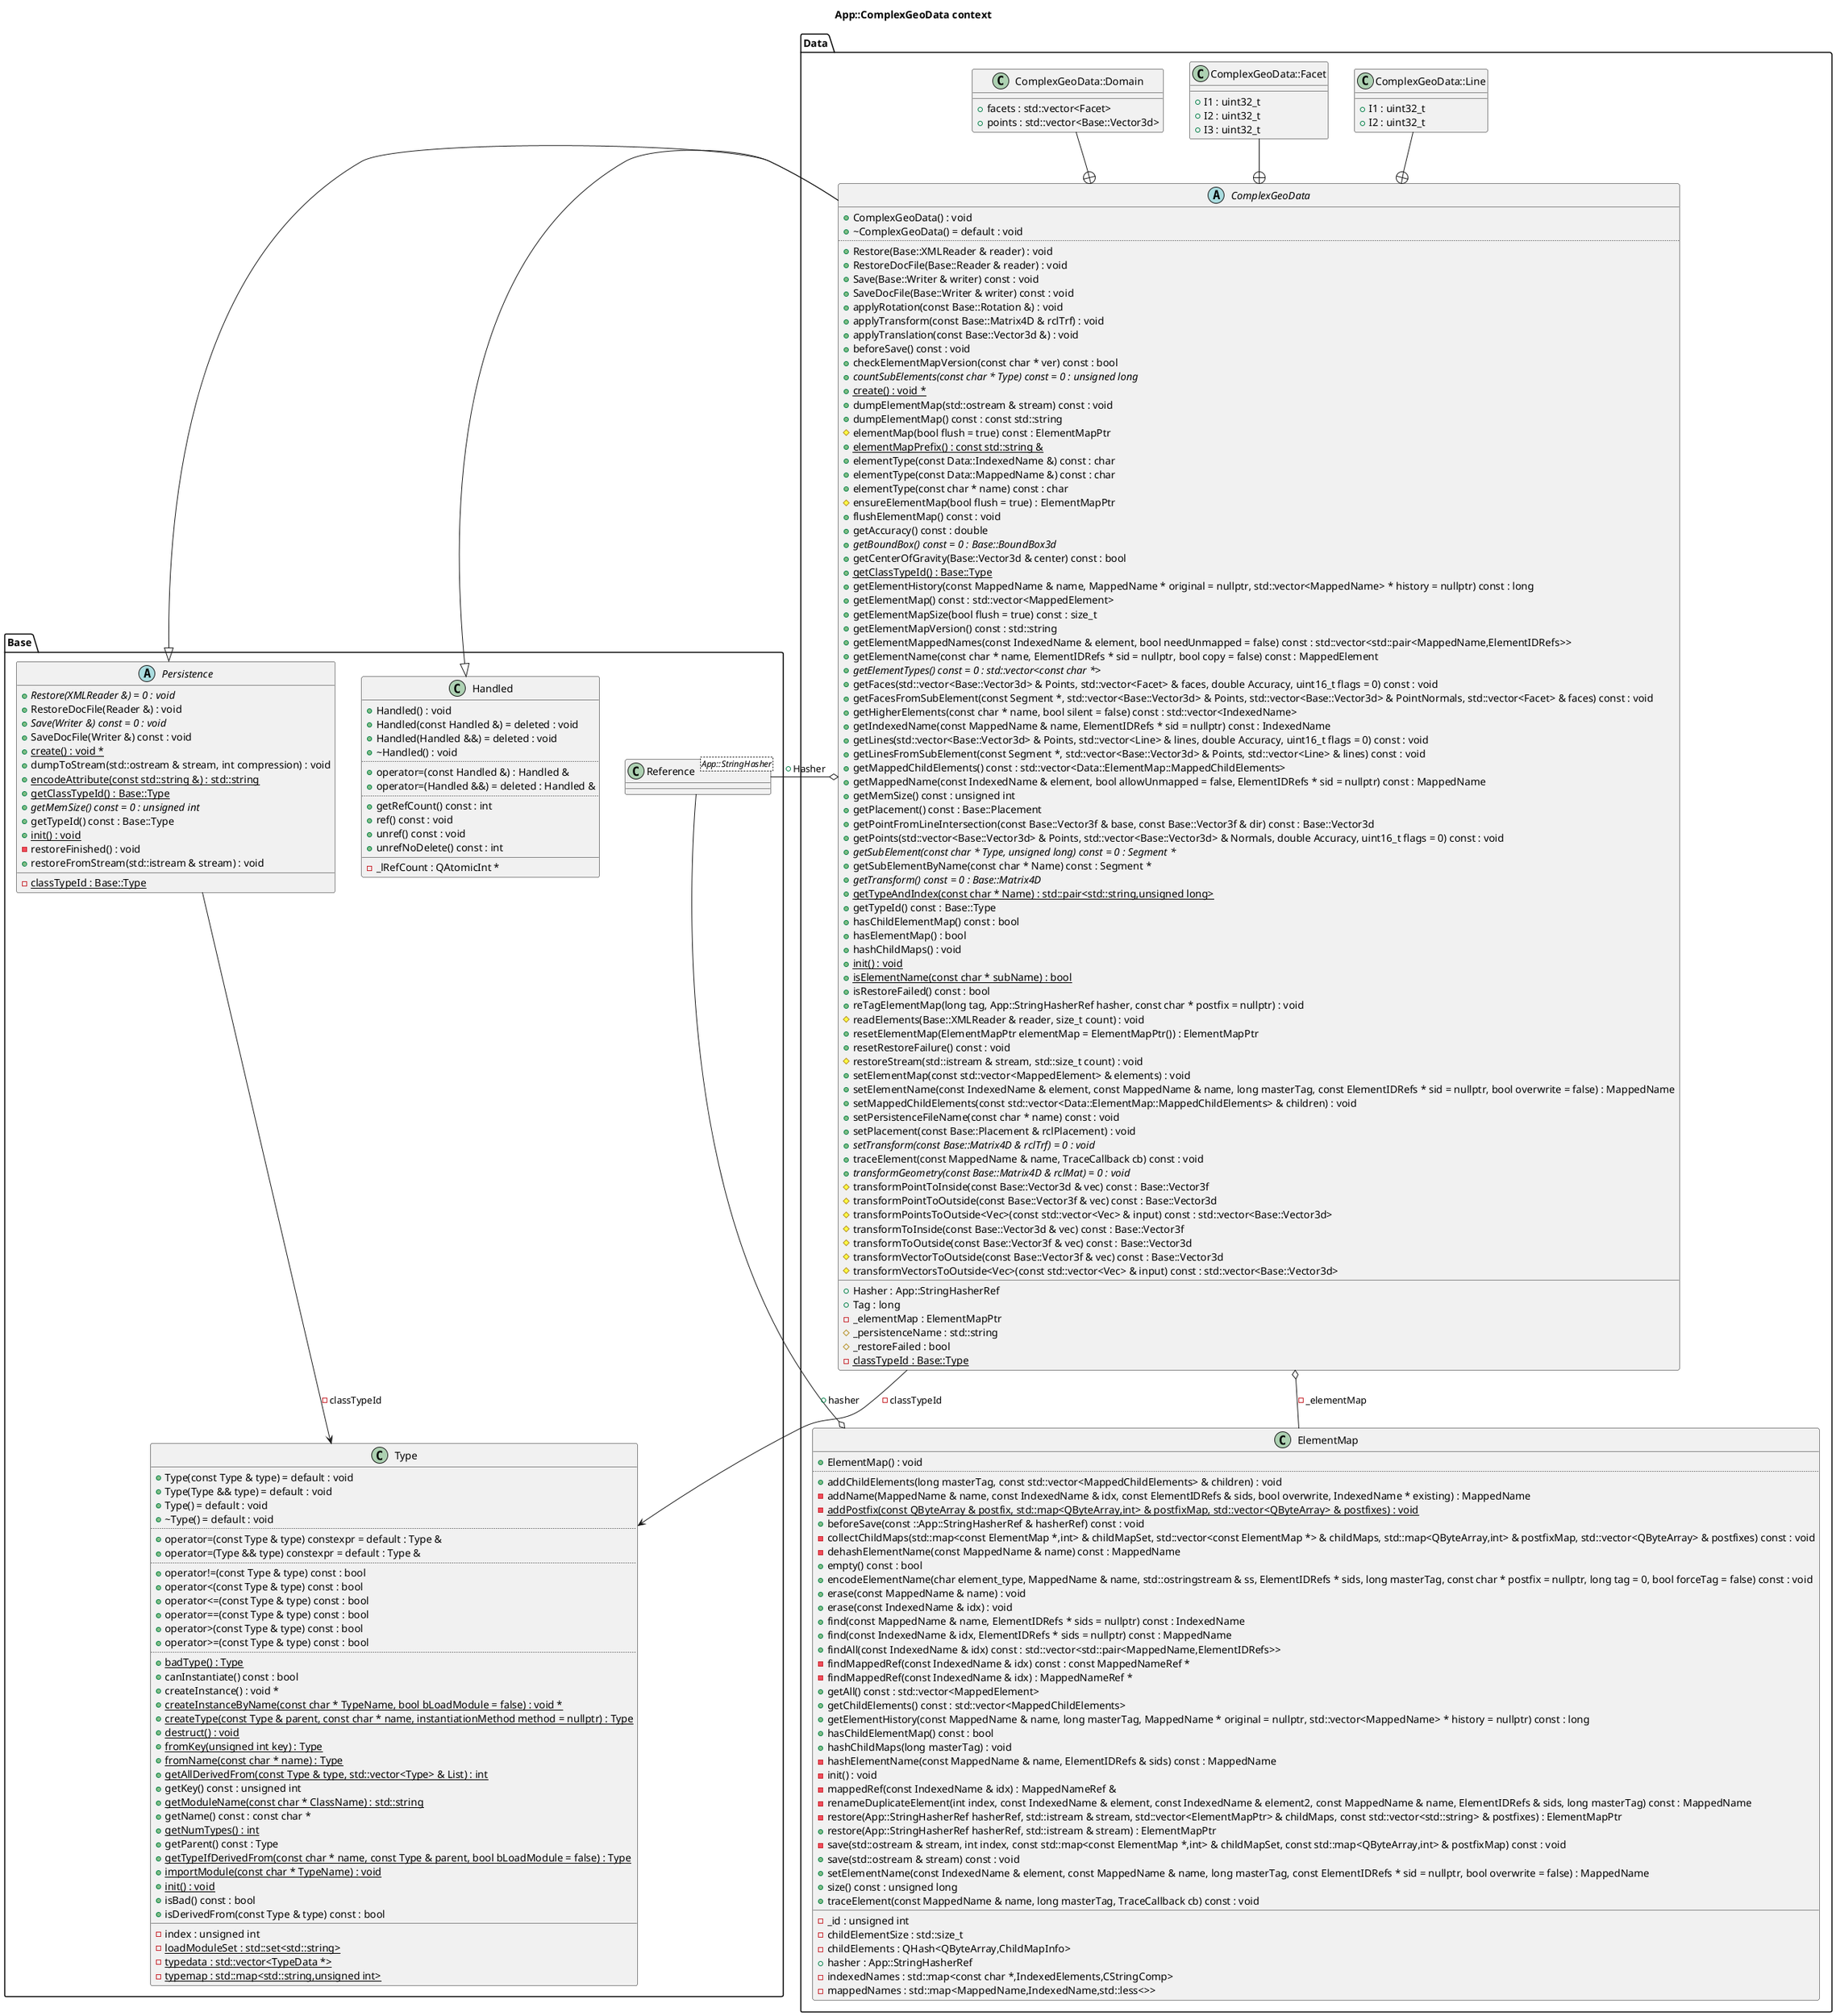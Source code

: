 @startuml
title App::ComplexGeoData context
package [Base] as C_0005614219575140048477 {
class "Type" as C_0010396699791746075194
class C_0010396699791746075194 [[https://github.com/FreeCAD/FreeCAD/blob/2fcc5317fe3aee96ca73475986a577719fc78e20/src/Base/Type.h#L80{Type}]] {
+Type(const Type & type) = default : void [[[https://github.com/FreeCAD/FreeCAD/blob/2fcc5317fe3aee96ca73475986a577719fc78e20/src/Base/Type.h#L84{Type}]]]
+Type(Type && type) = default : void [[[https://github.com/FreeCAD/FreeCAD/blob/2fcc5317fe3aee96ca73475986a577719fc78e20/src/Base/Type.h#L85{Type}]]]
+Type() = default : void [[[https://github.com/FreeCAD/FreeCAD/blob/2fcc5317fe3aee96ca73475986a577719fc78e20/src/Base/Type.h#L86{Type}]]]
+~Type() = default : void [[[https://github.com/FreeCAD/FreeCAD/blob/2fcc5317fe3aee96ca73475986a577719fc78e20/src/Base/Type.h#L88{~Type}]]]
..
+operator=(const Type & type) constexpr = default : Type & [[[https://github.com/FreeCAD/FreeCAD/blob/2fcc5317fe3aee96ca73475986a577719fc78e20/src/Base/Type.h#L119{operator=}]]]
+operator=(Type && type) constexpr = default : Type & [[[https://github.com/FreeCAD/FreeCAD/blob/2fcc5317fe3aee96ca73475986a577719fc78e20/src/Base/Type.h#L120{operator=}]]]
..
+operator!=(const Type & type) const : bool [[[https://github.com/FreeCAD/FreeCAD/blob/2fcc5317fe3aee96ca73475986a577719fc78e20/src/Base/Type.h#L122{operator!=}]]]
+operator<(const Type & type) const : bool [[[https://github.com/FreeCAD/FreeCAD/blob/2fcc5317fe3aee96ca73475986a577719fc78e20/src/Base/Type.h#L124{operator<}]]]
+operator<=(const Type & type) const : bool [[[https://github.com/FreeCAD/FreeCAD/blob/2fcc5317fe3aee96ca73475986a577719fc78e20/src/Base/Type.h#L125{operator<=}]]]
+operator==(const Type & type) const : bool [[[https://github.com/FreeCAD/FreeCAD/blob/2fcc5317fe3aee96ca73475986a577719fc78e20/src/Base/Type.h#L121{operator==}]]]
+operator>(const Type & type) const : bool [[[https://github.com/FreeCAD/FreeCAD/blob/2fcc5317fe3aee96ca73475986a577719fc78e20/src/Base/Type.h#L127{operator>}]]]
+operator>=(const Type & type) const : bool [[[https://github.com/FreeCAD/FreeCAD/blob/2fcc5317fe3aee96ca73475986a577719fc78e20/src/Base/Type.h#L126{operator>=}]]]
..
{static} +badType() : Type [[[https://github.com/FreeCAD/FreeCAD/blob/2fcc5317fe3aee96ca73475986a577719fc78e20/src/Base/Type.h#L129{badType}]]]
+canInstantiate() const : bool [[[https://github.com/FreeCAD/FreeCAD/blob/2fcc5317fe3aee96ca73475986a577719fc78e20/src/Base/Type.h#L93{canInstantiate}]]]
+createInstance() : void * [[[https://github.com/FreeCAD/FreeCAD/blob/2fcc5317fe3aee96ca73475986a577719fc78e20/src/Base/Type.h#L91{createInstance}]]]
{static} +createInstanceByName(const char * TypeName, bool bLoadModule = false) : void * [[[https://github.com/FreeCAD/FreeCAD/blob/2fcc5317fe3aee96ca73475986a577719fc78e20/src/Base/Type.h#L95{createInstanceByName}]]]
{static} +createType(const Type & parent, const char * name, instantiationMethod method = nullptr) : Type [[[https://github.com/FreeCAD/FreeCAD/blob/2fcc5317fe3aee96ca73475986a577719fc78e20/src/Base/Type.h#L114{createType}]]]
{static} +destruct() : void [[[https://github.com/FreeCAD/FreeCAD/blob/2fcc5317fe3aee96ca73475986a577719fc78e20/src/Base/Type.h#L131{destruct}]]]
{static} +fromKey(unsigned int key) : Type [[[https://github.com/FreeCAD/FreeCAD/blob/2fcc5317fe3aee96ca73475986a577719fc78e20/src/Base/Type.h#L101{fromKey}]]]
{static} +fromName(const char * name) : Type [[[https://github.com/FreeCAD/FreeCAD/blob/2fcc5317fe3aee96ca73475986a577719fc78e20/src/Base/Type.h#L100{fromName}]]]
{static} +getAllDerivedFrom(const Type & type, std::vector<Type> & List) : int [[[https://github.com/FreeCAD/FreeCAD/blob/2fcc5317fe3aee96ca73475986a577719fc78e20/src/Base/Type.h#L106{getAllDerivedFrom}]]]
+getKey() const : unsigned int [[[https://github.com/FreeCAD/FreeCAD/blob/2fcc5317fe3aee96ca73475986a577719fc78e20/src/Base/Type.h#L116{getKey}]]]
{static} +getModuleName(const char * ClassName) : std::string [[[https://github.com/FreeCAD/FreeCAD/blob/2fcc5317fe3aee96ca73475986a577719fc78e20/src/Base/Type.h#L133{getModuleName}]]]
+getName() const : const char * [[[https://github.com/FreeCAD/FreeCAD/blob/2fcc5317fe3aee96ca73475986a577719fc78e20/src/Base/Type.h#L102{getName}]]]
{static} +getNumTypes() : int [[[https://github.com/FreeCAD/FreeCAD/blob/2fcc5317fe3aee96ca73475986a577719fc78e20/src/Base/Type.h#L111{getNumTypes}]]]
+getParent() const : Type [[[https://github.com/FreeCAD/FreeCAD/blob/2fcc5317fe3aee96ca73475986a577719fc78e20/src/Base/Type.h#L103{getParent}]]]
{static} +getTypeIfDerivedFrom(const char * name, const Type & parent, bool bLoadModule = false) : Type [[[https://github.com/FreeCAD/FreeCAD/blob/2fcc5317fe3aee96ca73475986a577719fc78e20/src/Base/Type.h#L109{getTypeIfDerivedFrom}]]]
{static} +importModule(const char * TypeName) : void [[[https://github.com/FreeCAD/FreeCAD/blob/2fcc5317fe3aee96ca73475986a577719fc78e20/src/Base/Type.h#L96{importModule}]]]
{static} +init() : void [[[https://github.com/FreeCAD/FreeCAD/blob/2fcc5317fe3aee96ca73475986a577719fc78e20/src/Base/Type.h#L130{init}]]]
+isBad() const : bool [[[https://github.com/FreeCAD/FreeCAD/blob/2fcc5317fe3aee96ca73475986a577719fc78e20/src/Base/Type.h#L117{isBad}]]]
+isDerivedFrom(const Type & type) const : bool [[[https://github.com/FreeCAD/FreeCAD/blob/2fcc5317fe3aee96ca73475986a577719fc78e20/src/Base/Type.h#L104{isDerivedFrom}]]]
__
-index : unsigned int [[[https://github.com/FreeCAD/FreeCAD/blob/2fcc5317fe3aee96ca73475986a577719fc78e20/src/Base/Type.h#L137{index}]]]
{static} -loadModuleSet : std::set<std::string> [[[https://github.com/FreeCAD/FreeCAD/blob/2fcc5317fe3aee96ca73475986a577719fc78e20/src/Base/Type.h#L141{loadModuleSet}]]]
{static} -typedata : std::vector<TypeData *> [[[https://github.com/FreeCAD/FreeCAD/blob/2fcc5317fe3aee96ca73475986a577719fc78e20/src/Base/Type.h#L140{typedata}]]]
{static} -typemap : std::map<std::string,unsigned int> [[[https://github.com/FreeCAD/FreeCAD/blob/2fcc5317fe3aee96ca73475986a577719fc78e20/src/Base/Type.h#L139{typemap}]]]
}
class "Handled" as C_0015017624697253180418
class C_0015017624697253180418 [[https://github.com/FreeCAD/FreeCAD/blob/2fcc5317fe3aee96ca73475986a577719fc78e20/src/Base/Handle.h#L169{Handled}]] {
+Handled() : void [[[https://github.com/FreeCAD/FreeCAD/blob/2fcc5317fe3aee96ca73475986a577719fc78e20/src/Base/Handle.h#L172{Handled}]]]
+Handled(const Handled &) = deleted : void [[[https://github.com/FreeCAD/FreeCAD/blob/2fcc5317fe3aee96ca73475986a577719fc78e20/src/Base/Handle.h#L182{Handled}]]]
+Handled(Handled &&) = deleted : void [[[https://github.com/FreeCAD/FreeCAD/blob/2fcc5317fe3aee96ca73475986a577719fc78e20/src/Base/Handle.h#L183{Handled}]]]
+~Handled() : void [[[https://github.com/FreeCAD/FreeCAD/blob/2fcc5317fe3aee96ca73475986a577719fc78e20/src/Base/Handle.h#L173{~Handled}]]]
..
+operator=(const Handled &) : Handled & [[[https://github.com/FreeCAD/FreeCAD/blob/2fcc5317fe3aee96ca73475986a577719fc78e20/src/Base/Handle.h#L180{operator=}]]]
+operator=(Handled &&) = deleted : Handled & [[[https://github.com/FreeCAD/FreeCAD/blob/2fcc5317fe3aee96ca73475986a577719fc78e20/src/Base/Handle.h#L184{operator=}]]]
..
+getRefCount() const : int [[[https://github.com/FreeCAD/FreeCAD/blob/2fcc5317fe3aee96ca73475986a577719fc78e20/src/Base/Handle.h#L179{getRefCount}]]]
+ref() const : void [[[https://github.com/FreeCAD/FreeCAD/blob/2fcc5317fe3aee96ca73475986a577719fc78e20/src/Base/Handle.h#L175{ref}]]]
+unref() const : void [[[https://github.com/FreeCAD/FreeCAD/blob/2fcc5317fe3aee96ca73475986a577719fc78e20/src/Base/Handle.h#L176{unref}]]]
+unrefNoDelete() const : int [[[https://github.com/FreeCAD/FreeCAD/blob/2fcc5317fe3aee96ca73475986a577719fc78e20/src/Base/Handle.h#L177{unrefNoDelete}]]]
__
-_lRefCount : QAtomicInt * [[[https://github.com/FreeCAD/FreeCAD/blob/2fcc5317fe3aee96ca73475986a577719fc78e20/src/Base/Handle.h#L187{_lRefCount}]]]
}
abstract "Persistence" as C_0011528780144950876692
abstract C_0011528780144950876692 [[https://github.com/FreeCAD/FreeCAD/blob/2fcc5317fe3aee96ca73475986a577719fc78e20/src/Base/Persistence.h#L36{Persistence}]] {
{abstract} +Restore(XMLReader &) = 0 : void [[[https://github.com/FreeCAD/FreeCAD/blob/2fcc5317fe3aee96ca73475986a577719fc78e20/src/Base/Persistence.h#L79{Restore}]]]
+RestoreDocFile(Reader &) : void [[[https://github.com/FreeCAD/FreeCAD/blob/2fcc5317fe3aee96ca73475986a577719fc78e20/src/Base/Persistence.h#L144{RestoreDocFile}]]]
{abstract} +Save(Writer &) const = 0 : void [[[https://github.com/FreeCAD/FreeCAD/blob/2fcc5317fe3aee96ca73475986a577719fc78e20/src/Base/Persistence.h#L63{Save}]]]
+SaveDocFile(Writer &) const : void [[[https://github.com/FreeCAD/FreeCAD/blob/2fcc5317fe3aee96ca73475986a577719fc78e20/src/Base/Persistence.h#L114{SaveDocFile}]]]
{static} +create() : void * [[[https://github.com/FreeCAD/FreeCAD/blob/2fcc5317fe3aee96ca73475986a577719fc78e20/src/Base/BaseClass.h#L40{create}]]]
+dumpToStream(std::ostream & stream, int compression) : void [[[https://github.com/FreeCAD/FreeCAD/blob/2fcc5317fe3aee96ca73475986a577719fc78e20/src/Base/Persistence.h#L149{dumpToStream}]]]
{static} +encodeAttribute(const std::string &) : std::string [[[https://github.com/FreeCAD/FreeCAD/blob/2fcc5317fe3aee96ca73475986a577719fc78e20/src/Base/Persistence.h#L146{encodeAttribute}]]]
{static} +getClassTypeId() : Base::Type [[[https://github.com/FreeCAD/FreeCAD/blob/2fcc5317fe3aee96ca73475986a577719fc78e20/src/Base/BaseClass.h#L37{getClassTypeId}]]]
{abstract} +getMemSize() const = 0 : unsigned int [[[https://github.com/FreeCAD/FreeCAD/blob/2fcc5317fe3aee96ca73475986a577719fc78e20/src/Base/Persistence.h#L46{getMemSize}]]]
+getTypeId() const : Base::Type [[[https://github.com/FreeCAD/FreeCAD/blob/2fcc5317fe3aee96ca73475986a577719fc78e20/src/Base/BaseClass.h#L38{getTypeId}]]]
{static} +init() : void [[[https://github.com/FreeCAD/FreeCAD/blob/2fcc5317fe3aee96ca73475986a577719fc78e20/src/Base/BaseClass.h#L39{init}]]]
-restoreFinished() : void [[[https://github.com/FreeCAD/FreeCAD/blob/2fcc5317fe3aee96ca73475986a577719fc78e20/src/Base/Persistence.h#L160{restoreFinished}]]]
+restoreFromStream(std::istream & stream) : void [[[https://github.com/FreeCAD/FreeCAD/blob/2fcc5317fe3aee96ca73475986a577719fc78e20/src/Base/Persistence.h#L152{restoreFromStream}]]]
__
{static} -classTypeId : Base::Type [[[https://github.com/FreeCAD/FreeCAD/blob/2fcc5317fe3aee96ca73475986a577719fc78e20/src/Base/BaseClass.h#L43{classTypeId}]]]
}
class "Reference<App::StringHasher>" as C_0010650550112233337169
class C_0010650550112233337169 [[https://github.com/FreeCAD/FreeCAD/blob/2fcc5317fe3aee96ca73475986a577719fc78e20/src/Base/Handle.h#L44{Reference}]] {
__
}
}
package [Data] as C_0007944022382666682349 {
class "ElementMap" as C_0006510952662018626113
class C_0006510952662018626113 [[https://github.com/FreeCAD/FreeCAD/blob/2fcc5317fe3aee96ca73475986a577719fc78e20/src/App/ElementMap.h#L71{ElementMap}]] {
+ElementMap() : void [[[https://github.com/FreeCAD/FreeCAD/blob/2fcc5317fe3aee96ca73475986a577719fc78e20/src/App/ElementMap.h#L78{ElementMap}]]]
..
+addChildElements(long masterTag, const std::vector<MappedChildElements> & children) : void [[[https://github.com/FreeCAD/FreeCAD/blob/2fcc5317fe3aee96ca73475986a577719fc78e20/src/App/ElementMap.h#L193{addChildElements}]]]
-addName(MappedName & name, const IndexedName & idx, const ElementIDRefs & sids, bool overwrite, IndexedName * existing) : MappedName [[[https://github.com/FreeCAD/FreeCAD/blob/2fcc5317fe3aee96ca73475986a577719fc78e20/src/App/ElementMap.h#L240{addName}]]]
{static} -addPostfix(const QByteArray & postfix, std::map<QByteArray,int> & postfixMap, std::vector<QByteArray> & postfixes) : void [[[https://github.com/FreeCAD/FreeCAD/blob/2fcc5317fe3aee96ca73475986a577719fc78e20/src/App/ElementMap.h#L246{addPostfix}]]]
+beforeSave(const ::App::StringHasherRef & hasherRef) const : void [[[https://github.com/FreeCAD/FreeCAD/blob/2fcc5317fe3aee96ca73475986a577719fc78e20/src/App/ElementMap.h#L87{beforeSave}]]]
-collectChildMaps(std::map<const ElementMap *,int> & childMapSet, std::vector<const ElementMap *> & childMaps, std::map<QByteArray,int> & postfixMap, std::vector<QByteArray> & postfixes) const : void [[[https://github.com/FreeCAD/FreeCAD/blob/2fcc5317fe3aee96ca73475986a577719fc78e20/src/App/ElementMap.h#L272{collectChildMaps}]]]
-dehashElementName(const MappedName & name) const : MappedName [[[https://github.com/FreeCAD/FreeCAD/blob/2fcc5317fe3aee96ca73475986a577719fc78e20/src/App/ElementMap.h#L264{dehashElementName}]]]
+empty() const : bool [[[https://github.com/FreeCAD/FreeCAD/blob/2fcc5317fe3aee96ca73475986a577719fc78e20/src/App/ElementMap.h#L152{empty}]]]
+encodeElementName(char element_type, MappedName & name, std::ostringstream & ss, ElementIDRefs * sids, long masterTag, const char * postfix = nullptr, long tag = 0, bool forceTag = false) const : void [[[https://github.com/FreeCAD/FreeCAD/blob/2fcc5317fe3aee96ca73475986a577719fc78e20/src/App/ElementMap.h#L135{encodeElementName}]]]
+erase(const MappedName & name) : void [[[https://github.com/FreeCAD/FreeCAD/blob/2fcc5317fe3aee96ca73475986a577719fc78e20/src/App/ElementMap.h#L145{erase}]]]
+erase(const IndexedName & idx) : void [[[https://github.com/FreeCAD/FreeCAD/blob/2fcc5317fe3aee96ca73475986a577719fc78e20/src/App/ElementMap.h#L148{erase}]]]
+find(const MappedName & name, ElementIDRefs * sids = nullptr) const : IndexedName [[[https://github.com/FreeCAD/FreeCAD/blob/2fcc5317fe3aee96ca73475986a577719fc78e20/src/App/ElementMap.h#L154{find}]]]
+find(const IndexedName & idx, ElementIDRefs * sids = nullptr) const : MappedName [[[https://github.com/FreeCAD/FreeCAD/blob/2fcc5317fe3aee96ca73475986a577719fc78e20/src/App/ElementMap.h#L156{find}]]]
+findAll(const IndexedName & idx) const : std::vector<std::pair<MappedName,ElementIDRefs>> [[[https://github.com/FreeCAD/FreeCAD/blob/2fcc5317fe3aee96ca73475986a577719fc78e20/src/App/ElementMap.h#L158{findAll}]]]
-findMappedRef(const IndexedName & idx) const : const MappedNameRef * [[[https://github.com/FreeCAD/FreeCAD/blob/2fcc5317fe3aee96ca73475986a577719fc78e20/src/App/ElementMap.h#L267{findMappedRef}]]]
-findMappedRef(const IndexedName & idx) : MappedNameRef * [[[https://github.com/FreeCAD/FreeCAD/blob/2fcc5317fe3aee96ca73475986a577719fc78e20/src/App/ElementMap.h#L268{findMappedRef}]]]
+getAll() const : std::vector<MappedElement> [[[https://github.com/FreeCAD/FreeCAD/blob/2fcc5317fe3aee96ca73475986a577719fc78e20/src/App/ElementMap.h#L197{getAll}]]]
+getChildElements() const : std::vector<MappedChildElements> [[[https://github.com/FreeCAD/FreeCAD/blob/2fcc5317fe3aee96ca73475986a577719fc78e20/src/App/ElementMap.h#L195{getChildElements}]]]
+getElementHistory(const MappedName & name, long masterTag, MappedName * original = nullptr, std::vector<MappedName> * history = nullptr) const : long [[[https://github.com/FreeCAD/FreeCAD/blob/2fcc5317fe3aee96ca73475986a577719fc78e20/src/App/ElementMap.h#L199{getElementHistory}]]]
+hasChildElementMap() const : bool [[[https://github.com/FreeCAD/FreeCAD/blob/2fcc5317fe3aee96ca73475986a577719fc78e20/src/App/ElementMap.h#L168{hasChildElementMap}]]]
+hashChildMaps(long masterTag) : void [[[https://github.com/FreeCAD/FreeCAD/blob/2fcc5317fe3aee96ca73475986a577719fc78e20/src/App/ElementMap.h#L176{hashChildMaps}]]]
-hashElementName(const MappedName & name, ElementIDRefs & sids) const : MappedName [[[https://github.com/FreeCAD/FreeCAD/blob/2fcc5317fe3aee96ca73475986a577719fc78e20/src/App/ElementMap.h#L261{hashElementName}]]]
-init() : void [[[https://github.com/FreeCAD/FreeCAD/blob/2fcc5317fe3aee96ca73475986a577719fc78e20/src/App/ElementMap.h#L308{init}]]]
-mappedRef(const IndexedName & idx) : MappedNameRef & [[[https://github.com/FreeCAD/FreeCAD/blob/2fcc5317fe3aee96ca73475986a577719fc78e20/src/App/ElementMap.h#L270{mappedRef}]]]
-renameDuplicateElement(int index, const IndexedName & element, const IndexedName & element2, const MappedName & name, ElementIDRefs & sids, long masterTag) const : MappedName [[[https://github.com/FreeCAD/FreeCAD/blob/2fcc5317fe3aee96ca73475986a577719fc78e20/src/App/ElementMap.h#L251{renameDuplicateElement}]]]
-restore(App::StringHasherRef hasherRef, std::istream & stream, std::vector<ElementMapPtr> & childMaps, const std::vector<std::string> & postfixes) : ElementMapPtr [[[https://github.com/FreeCAD/FreeCAD/blob/2fcc5317fe3aee96ca73475986a577719fc78e20/src/App/ElementMap.h#L227{restore}]]]
+restore(App::StringHasherRef hasherRef, std::istream & stream) : ElementMapPtr [[[https://github.com/FreeCAD/FreeCAD/blob/2fcc5317fe3aee96ca73475986a577719fc78e20/src/App/ElementMap.h#L101{restore}]]]
-save(std::ostream & stream, int index, const std::map<const ElementMap *,int> & childMapSet, const std::map<QByteArray,int> & postfixMap) const : void [[[https://github.com/FreeCAD/FreeCAD/blob/2fcc5317fe3aee96ca73475986a577719fc78e20/src/App/ElementMap.h#L218{save}]]]
+save(std::ostream & stream) const : void [[[https://github.com/FreeCAD/FreeCAD/blob/2fcc5317fe3aee96ca73475986a577719fc78e20/src/App/ElementMap.h#L93{save}]]]
+setElementName(const IndexedName & element, const MappedName & name, long masterTag, const ElementIDRefs * sid = nullptr, bool overwrite = false) : MappedName [[[https://github.com/FreeCAD/FreeCAD/blob/2fcc5317fe3aee96ca73475986a577719fc78e20/src/App/ElementMap.h#L122{setElementName}]]]
+size() const : unsigned long [[[https://github.com/FreeCAD/FreeCAD/blob/2fcc5317fe3aee96ca73475986a577719fc78e20/src/App/ElementMap.h#L150{size}]]]
+traceElement(const MappedName & name, long masterTag, TraceCallback cb) const : void [[[https://github.com/FreeCAD/FreeCAD/blob/2fcc5317fe3aee96ca73475986a577719fc78e20/src/App/ElementMap.h#L209{traceElement}]]]
__
-_id : unsigned int [[[https://github.com/FreeCAD/FreeCAD/blob/2fcc5317fe3aee96ca73475986a577719fc78e20/src/App/ElementMap.h#L306{_id}]]]
-childElementSize : std::size_t [[[https://github.com/FreeCAD/FreeCAD/blob/2fcc5317fe3aee96ca73475986a577719fc78e20/src/App/ElementMap.h#L304{childElementSize}]]]
-childElements : QHash<QByteArray,ChildMapInfo> [[[https://github.com/FreeCAD/FreeCAD/blob/2fcc5317fe3aee96ca73475986a577719fc78e20/src/App/ElementMap.h#L303{childElements}]]]
+hasher : App::StringHasherRef [[[https://github.com/FreeCAD/FreeCAD/blob/2fcc5317fe3aee96ca73475986a577719fc78e20/src/App/ElementMap.h#L312{hasher}]]]
-indexedNames : std::map<const char *,IndexedElements,CStringComp> [[[https://github.com/FreeCAD/FreeCAD/blob/2fcc5317fe3aee96ca73475986a577719fc78e20/src/App/ElementMap.h#L292{indexedNames}]]]
-mappedNames : std::map<MappedName,IndexedName,std::less<>> [[[https://github.com/FreeCAD/FreeCAD/blob/2fcc5317fe3aee96ca73475986a577719fc78e20/src/App/ElementMap.h#L294{mappedNames}]]]
}
abstract "ComplexGeoData" as C_0002503828374302490757
abstract C_0002503828374302490757 [[https://github.com/FreeCAD/FreeCAD/blob/2fcc5317fe3aee96ca73475986a577719fc78e20/src/App/ComplexGeoData.h#L85{ComplexGeoData}]] {
+ComplexGeoData() : void [[[https://github.com/FreeCAD/FreeCAD/blob/2fcc5317fe3aee96ca73475986a577719fc78e20/src/App/ComplexGeoData.h#L98{ComplexGeoData}]]]
+~ComplexGeoData() = default : void [[[https://github.com/FreeCAD/FreeCAD/blob/2fcc5317fe3aee96ca73475986a577719fc78e20/src/App/ComplexGeoData.h#L100{~ComplexGeoData}]]]
..
+Restore(Base::XMLReader & reader) : void [[[https://github.com/FreeCAD/FreeCAD/blob/2fcc5317fe3aee96ca73475986a577719fc78e20/src/App/ComplexGeoData.h#L363{Restore}]]]
+RestoreDocFile(Base::Reader & reader) : void [[[https://github.com/FreeCAD/FreeCAD/blob/2fcc5317fe3aee96ca73475986a577719fc78e20/src/App/ComplexGeoData.h#L365{RestoreDocFile}]]]
+Save(Base::Writer & writer) const : void [[[https://github.com/FreeCAD/FreeCAD/blob/2fcc5317fe3aee96ca73475986a577719fc78e20/src/App/ComplexGeoData.h#L362{Save}]]]
+SaveDocFile(Base::Writer & writer) const : void [[[https://github.com/FreeCAD/FreeCAD/blob/2fcc5317fe3aee96ca73475986a577719fc78e20/src/App/ComplexGeoData.h#L364{SaveDocFile}]]]
+applyRotation(const Base::Rotation &) : void [[[https://github.com/FreeCAD/FreeCAD/blob/2fcc5317fe3aee96ca73475986a577719fc78e20/src/App/ComplexGeoData.h#L137{applyRotation}]]]
+applyTransform(const Base::Matrix4D & rclTrf) : void [[[https://github.com/FreeCAD/FreeCAD/blob/2fcc5317fe3aee96ca73475986a577719fc78e20/src/App/ComplexGeoData.h#L133{applyTransform}]]]
+applyTranslation(const Base::Vector3d &) : void [[[https://github.com/FreeCAD/FreeCAD/blob/2fcc5317fe3aee96ca73475986a577719fc78e20/src/App/ComplexGeoData.h#L135{applyTranslation}]]]
+beforeSave() const : void [[[https://github.com/FreeCAD/FreeCAD/blob/2fcc5317fe3aee96ca73475986a577719fc78e20/src/App/ComplexGeoData.h#L368{beforeSave}]]]
+checkElementMapVersion(const char * ver) const : bool [[[https://github.com/FreeCAD/FreeCAD/blob/2fcc5317fe3aee96ca73475986a577719fc78e20/src/App/ComplexGeoData.h#L337{checkElementMapVersion}]]]
{abstract} +countSubElements(const char * Type) const = 0 : unsigned long [[[https://github.com/FreeCAD/FreeCAD/blob/2fcc5317fe3aee96ca73475986a577719fc78e20/src/App/ComplexGeoData.h#L109{countSubElements}]]]
{static} +create() : void * [[[https://github.com/FreeCAD/FreeCAD/blob/2fcc5317fe3aee96ca73475986a577719fc78e20/src/Base/BaseClass.h#L52{create}]]]
+dumpElementMap(std::ostream & stream) const : void [[[https://github.com/FreeCAD/FreeCAD/blob/2fcc5317fe3aee96ca73475986a577719fc78e20/src/App/ComplexGeoData.h#L377{dumpElementMap}]]]
+dumpElementMap() const : const std::string [[[https://github.com/FreeCAD/FreeCAD/blob/2fcc5317fe3aee96ca73475986a577719fc78e20/src/App/ComplexGeoData.h#L382{dumpElementMap}]]]
#elementMap(bool flush = true) const : ElementMapPtr [[[https://github.com/FreeCAD/FreeCAD/blob/2fcc5317fe3aee96ca73475986a577719fc78e20/src/App/ComplexGeoData.h#L471{elementMap}]]]
{static} +elementMapPrefix() : const std::string & [[[https://github.com/FreeCAD/FreeCAD/blob/2fcc5317fe3aee96ca73475986a577719fc78e20/src/App/ComplexGeoData.h#L191{elementMapPrefix}]]]
+elementType(const Data::IndexedName &) const : char [[[https://github.com/FreeCAD/FreeCAD/blob/2fcc5317fe3aee96ca73475986a577719fc78e20/src/App/ComplexGeoData.h#L310{elementType}]]]
+elementType(const Data::MappedName &) const : char [[[https://github.com/FreeCAD/FreeCAD/blob/2fcc5317fe3aee96ca73475986a577719fc78e20/src/App/ComplexGeoData.h#L309{elementType}]]]
+elementType(const char * name) const : char [[[https://github.com/FreeCAD/FreeCAD/blob/2fcc5317fe3aee96ca73475986a577719fc78e20/src/App/ComplexGeoData.h#L311{elementType}]]]
#ensureElementMap(bool flush = true) : ElementMapPtr [[[https://github.com/FreeCAD/FreeCAD/blob/2fcc5317fe3aee96ca73475986a577719fc78e20/src/App/ComplexGeoData.h#L472{ensureElementMap}]]]
+flushElementMap() const : void [[[https://github.com/FreeCAD/FreeCAD/blob/2fcc5317fe3aee96ca73475986a577719fc78e20/src/App/ComplexGeoData.h#L357{flushElementMap}]]]
+getAccuracy() const : double [[[https://github.com/FreeCAD/FreeCAD/blob/2fcc5317fe3aee96ca73475986a577719fc78e20/src/App/ComplexGeoData.h#L167{getAccuracy}]]]
{abstract} +getBoundBox() const = 0 : Base::BoundBox3d [[[https://github.com/FreeCAD/FreeCAD/blob/2fcc5317fe3aee96ca73475986a577719fc78e20/src/App/ComplexGeoData.h#L169{getBoundBox}]]]
+getCenterOfGravity(Base::Vector3d & center) const : bool [[[https://github.com/FreeCAD/FreeCAD/blob/2fcc5317fe3aee96ca73475986a577719fc78e20/src/App/ComplexGeoData.h#L188{getCenterOfGravity}]]]
{static} +getClassTypeId() : Base::Type [[[https://github.com/FreeCAD/FreeCAD/blob/2fcc5317fe3aee96ca73475986a577719fc78e20/src/Base/BaseClass.h#L49{getClassTypeId}]]]
+getElementHistory(const MappedName & name, MappedName * original = nullptr, std::vector<MappedName> * history = nullptr) const : long [[[https://github.com/FreeCAD/FreeCAD/blob/2fcc5317fe3aee96ca73475986a577719fc78e20/src/App/ComplexGeoData.h#L298{getElementHistory}]]]
+getElementMap() const : std::vector<MappedElement> [[[https://github.com/FreeCAD/FreeCAD/blob/2fcc5317fe3aee96ca73475986a577719fc78e20/src/App/ComplexGeoData.h#L322{getElementMap}]]]
+getElementMapSize(bool flush = true) const : size_t [[[https://github.com/FreeCAD/FreeCAD/blob/2fcc5317fe3aee96ca73475986a577719fc78e20/src/App/ComplexGeoData.h#L328{getElementMapSize}]]]
+getElementMapVersion() const : std::string [[[https://github.com/FreeCAD/FreeCAD/blob/2fcc5317fe3aee96ca73475986a577719fc78e20/src/App/ComplexGeoData.h#L334{getElementMapVersion}]]]
+getElementMappedNames(const IndexedName & element, bool needUnmapped = false) const : std::vector<std::pair<MappedName,ElementIDRefs>> [[[https://github.com/FreeCAD/FreeCAD/blob/2fcc5317fe3aee96ca73475986a577719fc78e20/src/App/ComplexGeoData.h#L280{getElementMappedNames}]]]
+getElementName(const char * name, ElementIDRefs * sid = nullptr, bool copy = false) const : MappedElement [[[https://github.com/FreeCAD/FreeCAD/blob/2fcc5317fe3aee96ca73475986a577719fc78e20/src/App/ComplexGeoData.h#L236{getElementName}]]]
{abstract} +getElementTypes() const = 0 : std::vector<const char *> [[[https://github.com/FreeCAD/FreeCAD/blob/2fcc5317fe3aee96ca73475986a577719fc78e20/src/App/ComplexGeoData.h#L108{getElementTypes}]]]
+getFaces(std::vector<Base::Vector3d> & Points, std::vector<Facet> & faces, double Accuracy, uint16_t flags = 0) const : void [[[https://github.com/FreeCAD/FreeCAD/blob/2fcc5317fe3aee96ca73475986a577719fc78e20/src/App/ComplexGeoData.h#L182{getFaces}]]]
+getFacesFromSubElement(const Segment *, std::vector<Base::Vector3d> & Points, std::vector<Base::Vector3d> & PointNormals, std::vector<Facet> & faces) const : void [[[https://github.com/FreeCAD/FreeCAD/blob/2fcc5317fe3aee96ca73475986a577719fc78e20/src/App/ComplexGeoData.h#L123{getFacesFromSubElement}]]]
+getHigherElements(const char * name, bool silent = false) const : std::vector<IndexedName> [[[https://github.com/FreeCAD/FreeCAD/blob/2fcc5317fe3aee96ca73475986a577719fc78e20/src/App/ComplexGeoData.h#L331{getHigherElements}]]]
+getIndexedName(const MappedName & name, ElementIDRefs * sid = nullptr) const : IndexedName [[[https://github.com/FreeCAD/FreeCAD/blob/2fcc5317fe3aee96ca73475986a577719fc78e20/src/App/ComplexGeoData.h#L203{getIndexedName}]]]
+getLines(std::vector<Base::Vector3d> & Points, std::vector<Line> & lines, double Accuracy, uint16_t flags = 0) const : void [[[https://github.com/FreeCAD/FreeCAD/blob/2fcc5317fe3aee96ca73475986a577719fc78e20/src/App/ComplexGeoData.h#L179{getLines}]]]
+getLinesFromSubElement(const Segment *, std::vector<Base::Vector3d> & Points, std::vector<Line> & lines) const : void [[[https://github.com/FreeCAD/FreeCAD/blob/2fcc5317fe3aee96ca73475986a577719fc78e20/src/App/ComplexGeoData.h#L118{getLinesFromSubElement}]]]
+getMappedChildElements() const : std::vector<Data::ElementMap::MappedChildElements> [[[https://github.com/FreeCAD/FreeCAD/blob/2fcc5317fe3aee96ca73475986a577719fc78e20/src/App/ComplexGeoData.h#L307{getMappedChildElements}]]]
+getMappedName(const IndexedName & element, bool allowUnmapped = false, ElementIDRefs * sid = nullptr) const : MappedName [[[https://github.com/FreeCAD/FreeCAD/blob/2fcc5317fe3aee96ca73475986a577719fc78e20/src/App/ComplexGeoData.h#L215{getMappedName}]]]
+getMemSize() const : unsigned int [[[https://github.com/FreeCAD/FreeCAD/blob/2fcc5317fe3aee96ca73475986a577719fc78e20/src/App/ComplexGeoData.h#L366{getMemSize}]]]
+getPlacement() const : Base::Placement [[[https://github.com/FreeCAD/FreeCAD/blob/2fcc5317fe3aee96ca73475986a577719fc78e20/src/App/ComplexGeoData.h#L145{getPlacement}]]]
+getPointFromLineIntersection(const Base::Vector3f & base, const Base::Vector3f & dir) const : Base::Vector3d [[[https://github.com/FreeCAD/FreeCAD/blob/2fcc5317fe3aee96ca73475986a577719fc78e20/src/App/ComplexGeoData.h#L171{getPointFromLineIntersection}]]]
+getPoints(std::vector<Base::Vector3d> & Points, std::vector<Base::Vector3d> & Normals, double Accuracy, uint16_t flags = 0) const : void [[[https://github.com/FreeCAD/FreeCAD/blob/2fcc5317fe3aee96ca73475986a577719fc78e20/src/App/ComplexGeoData.h#L175{getPoints}]]]
{abstract} +getSubElement(const char * Type, unsigned long) const = 0 : Segment * [[[https://github.com/FreeCAD/FreeCAD/blob/2fcc5317fe3aee96ca73475986a577719fc78e20/src/App/ComplexGeoData.h#L114{getSubElement}]]]
+getSubElementByName(const char * Name) const : Segment * [[[https://github.com/FreeCAD/FreeCAD/blob/2fcc5317fe3aee96ca73475986a577719fc78e20/src/App/ComplexGeoData.h#L116{getSubElementByName}]]]
{abstract} +getTransform() const = 0 : Base::Matrix4D [[[https://github.com/FreeCAD/FreeCAD/blob/2fcc5317fe3aee96ca73475986a577719fc78e20/src/App/ComplexGeoData.h#L155{getTransform}]]]
{static} +getTypeAndIndex(const char * Name) : std::pair<std::string,unsigned long> [[[https://github.com/FreeCAD/FreeCAD/blob/2fcc5317fe3aee96ca73475986a577719fc78e20/src/App/ComplexGeoData.h#L112{getTypeAndIndex}]]]
+getTypeId() const : Base::Type [[[https://github.com/FreeCAD/FreeCAD/blob/2fcc5317fe3aee96ca73475986a577719fc78e20/src/Base/BaseClass.h#L50{getTypeId}]]]
+hasChildElementMap() const : bool [[[https://github.com/FreeCAD/FreeCAD/blob/2fcc5317fe3aee96ca73475986a577719fc78e20/src/App/ComplexGeoData.h#L286{hasChildElementMap}]]]
+hasElementMap() : bool [[[https://github.com/FreeCAD/FreeCAD/blob/2fcc5317fe3aee96ca73475986a577719fc78e20/src/App/ComplexGeoData.h#L266{hasElementMap}]]]
+hashChildMaps() : void [[[https://github.com/FreeCAD/FreeCAD/blob/2fcc5317fe3aee96ca73475986a577719fc78e20/src/App/ComplexGeoData.h#L283{hashChildMaps}]]]
{static} +init() : void [[[https://github.com/FreeCAD/FreeCAD/blob/2fcc5317fe3aee96ca73475986a577719fc78e20/src/Base/BaseClass.h#L51{init}]]]
{static} +isElementName(const char * subName) : bool [[[https://github.com/FreeCAD/FreeCAD/blob/2fcc5317fe3aee96ca73475986a577719fc78e20/src/App/ComplexGeoData.h#L340{isElementName}]]]
+isRestoreFailed() const : bool [[[https://github.com/FreeCAD/FreeCAD/blob/2fcc5317fe3aee96ca73475986a577719fc78e20/src/App/ComplexGeoData.h#L369{isRestoreFailed}]]]
+reTagElementMap(long tag, App::StringHasherRef hasher, const char * postfix = nullptr) : void [[[https://github.com/FreeCAD/FreeCAD/blob/2fcc5317fe3aee96ca73475986a577719fc78e20/src/App/ComplexGeoData.h#L289{reTagElementMap}]]]
#readElements(Base::XMLReader & reader, size_t count) : void [[[https://github.com/FreeCAD/FreeCAD/blob/2fcc5317fe3aee96ca73475986a577719fc78e20/src/App/ComplexGeoData.h#L450{readElements}]]]
+resetElementMap(ElementMapPtr elementMap = ElementMapPtr()) : ElementMapPtr [[[https://github.com/FreeCAD/FreeCAD/blob/2fcc5317fe3aee96ca73475986a577719fc78e20/src/App/ComplexGeoData.h#L319{resetElementMap}]]]
+resetRestoreFailure() const : void [[[https://github.com/FreeCAD/FreeCAD/blob/2fcc5317fe3aee96ca73475986a577719fc78e20/src/App/ComplexGeoData.h#L370{resetRestoreFailure}]]]
#restoreStream(std::istream & stream, std::size_t count) : void [[[https://github.com/FreeCAD/FreeCAD/blob/2fcc5317fe3aee96ca73475986a577719fc78e20/src/App/ComplexGeoData.h#L449{restoreStream}]]]
+setElementMap(const std::vector<MappedElement> & elements) : void [[[https://github.com/FreeCAD/FreeCAD/blob/2fcc5317fe3aee96ca73475986a577719fc78e20/src/App/ComplexGeoData.h#L325{setElementMap}]]]
+setElementName(const IndexedName & element, const MappedName & name, long masterTag, const ElementIDRefs * sid = nullptr, bool overwrite = false) : MappedName [[[https://github.com/FreeCAD/FreeCAD/blob/2fcc5317fe3aee96ca73475986a577719fc78e20/src/App/ComplexGeoData.h#L258{setElementName}]]]
+setMappedChildElements(const std::vector<Data::ElementMap::MappedChildElements> & children) : void [[[https://github.com/FreeCAD/FreeCAD/blob/2fcc5317fe3aee96ca73475986a577719fc78e20/src/App/ComplexGeoData.h#L306{setMappedChildElements}]]]
+setPersistenceFileName(const char * name) const : void [[[https://github.com/FreeCAD/FreeCAD/blob/2fcc5317fe3aee96ca73475986a577719fc78e20/src/App/ComplexGeoData.h#L367{setPersistenceFileName}]]]
+setPlacement(const Base::Placement & rclPlacement) : void [[[https://github.com/FreeCAD/FreeCAD/blob/2fcc5317fe3aee96ca73475986a577719fc78e20/src/App/ComplexGeoData.h#L141{setPlacement}]]]
{abstract} +setTransform(const Base::Matrix4D & rclTrf) = 0 : void [[[https://github.com/FreeCAD/FreeCAD/blob/2fcc5317fe3aee96ca73475986a577719fc78e20/src/App/ComplexGeoData.h#L150{setTransform}]]]
+traceElement(const MappedName & name, TraceCallback cb) const : void [[[https://github.com/FreeCAD/FreeCAD/blob/2fcc5317fe3aee96ca73475986a577719fc78e20/src/App/ComplexGeoData.h#L351{traceElement}]]]
{abstract} +transformGeometry(const Base::Matrix4D & rclMat) = 0 : void [[[https://github.com/FreeCAD/FreeCAD/blob/2fcc5317fe3aee96ca73475986a577719fc78e20/src/App/ComplexGeoData.h#L161{transformGeometry}]]]
#transformPointToInside(const Base::Vector3d & vec) const : Base::Vector3f [[[https://github.com/FreeCAD/FreeCAD/blob/2fcc5317fe3aee96ca73475986a577719fc78e20/src/App/ComplexGeoData.h#L432{transformPointToInside}]]]
#transformPointToOutside(const Base::Vector3f & vec) const : Base::Vector3d [[[https://github.com/FreeCAD/FreeCAD/blob/2fcc5317fe3aee96ca73475986a577719fc78e20/src/App/ComplexGeoData.h#L387{transformPointToOutside}]]]
#transformPointsToOutside<Vec>(const std::vector<Vec> & input) const : std::vector<Base::Vector3d>
#transformToInside(const Base::Vector3d & vec) const : Base::Vector3f [[[https://github.com/FreeCAD/FreeCAD/blob/2fcc5317fe3aee96ca73475986a577719fc78e20/src/App/ComplexGeoData.h#L460{transformToInside}]]]
#transformToOutside(const Base::Vector3f & vec) const : Base::Vector3d [[[https://github.com/FreeCAD/FreeCAD/blob/2fcc5317fe3aee96ca73475986a577719fc78e20/src/App/ComplexGeoData.h#L453{transformToOutside}]]]
#transformVectorToOutside(const Base::Vector3f & vec) const : Base::Vector3d [[[https://github.com/FreeCAD/FreeCAD/blob/2fcc5317fe3aee96ca73475986a577719fc78e20/src/App/ComplexGeoData.h#L408{transformVectorToOutside}]]]
#transformVectorsToOutside<Vec>(const std::vector<Vec> & input) const : std::vector<Base::Vector3d>
__
+Hasher : App::StringHasherRef [[[https://github.com/FreeCAD/FreeCAD/blob/2fcc5317fe3aee96ca73475986a577719fc78e20/src/App/ComplexGeoData.h#L445{Hasher}]]]
+Tag : long [[[https://github.com/FreeCAD/FreeCAD/blob/2fcc5317fe3aee96ca73475986a577719fc78e20/src/App/ComplexGeoData.h#L442{Tag}]]]
-_elementMap : ElementMapPtr [[[https://github.com/FreeCAD/FreeCAD/blob/2fcc5317fe3aee96ca73475986a577719fc78e20/src/App/ComplexGeoData.h#L475{_elementMap}]]]
#_persistenceName : std::string [[[https://github.com/FreeCAD/FreeCAD/blob/2fcc5317fe3aee96ca73475986a577719fc78e20/src/App/ComplexGeoData.h#L478{_persistenceName}]]]
#_restoreFailed : bool [[[https://github.com/FreeCAD/FreeCAD/blob/2fcc5317fe3aee96ca73475986a577719fc78e20/src/App/ComplexGeoData.h#L479{_restoreFailed}]]]
{static} -classTypeId : Base::Type [[[https://github.com/FreeCAD/FreeCAD/blob/2fcc5317fe3aee96ca73475986a577719fc78e20/src/Base/BaseClass.h#L55{classTypeId}]]]
}
class "ComplexGeoData::Line" as C_0010127526560739364847
class C_0010127526560739364847 [[https://github.com/FreeCAD/FreeCAD/blob/2fcc5317fe3aee96ca73475986a577719fc78e20/src/App/ComplexGeoData.h#L90{ComplexGeoData::Line}]] {
__
+I1 : uint32_t [[[https://github.com/FreeCAD/FreeCAD/blob/2fcc5317fe3aee96ca73475986a577719fc78e20/src/App/ComplexGeoData.h#L90{I1}]]]
+I2 : uint32_t [[[https://github.com/FreeCAD/FreeCAD/blob/2fcc5317fe3aee96ca73475986a577719fc78e20/src/App/ComplexGeoData.h#L90{I2}]]]
}
class "ComplexGeoData::Facet" as C_0007803747238088764521
class C_0007803747238088764521 [[https://github.com/FreeCAD/FreeCAD/blob/2fcc5317fe3aee96ca73475986a577719fc78e20/src/App/ComplexGeoData.h#L91{ComplexGeoData::Facet}]] {
__
+I1 : uint32_t [[[https://github.com/FreeCAD/FreeCAD/blob/2fcc5317fe3aee96ca73475986a577719fc78e20/src/App/ComplexGeoData.h#L91{I1}]]]
+I2 : uint32_t [[[https://github.com/FreeCAD/FreeCAD/blob/2fcc5317fe3aee96ca73475986a577719fc78e20/src/App/ComplexGeoData.h#L91{I2}]]]
+I3 : uint32_t [[[https://github.com/FreeCAD/FreeCAD/blob/2fcc5317fe3aee96ca73475986a577719fc78e20/src/App/ComplexGeoData.h#L91{I3}]]]
}
class "ComplexGeoData::Domain" as C_0015998791838765366294
class C_0015998791838765366294 [[https://github.com/FreeCAD/FreeCAD/blob/2fcc5317fe3aee96ca73475986a577719fc78e20/src/App/ComplexGeoData.h#L92{ComplexGeoData::Domain}]] {
__
+facets : std::vector<Facet> [[[https://github.com/FreeCAD/FreeCAD/blob/2fcc5317fe3aee96ca73475986a577719fc78e20/src/App/ComplexGeoData.h#L94{facets}]]]
+points : std::vector<Base::Vector3d> [[[https://github.com/FreeCAD/FreeCAD/blob/2fcc5317fe3aee96ca73475986a577719fc78e20/src/App/ComplexGeoData.h#L93{points}]]]
}
}
C_0011528780144950876692 --> C_0010396699791746075194 [[https://github.com/FreeCAD/FreeCAD/blob/2fcc5317fe3aee96ca73475986a577719fc78e20/src/Base/BaseClass.h#L43{classTypeId}]] : -classTypeId
C_0006510952662018626113 o-- C_0010650550112233337169 [[https://github.com/FreeCAD/FreeCAD/blob/2fcc5317fe3aee96ca73475986a577719fc78e20/src/App/ElementMap.h#L312{hasher}]] : +hasher
C_0002503828374302490757 o-- C_0010650550112233337169 [[https://github.com/FreeCAD/FreeCAD/blob/2fcc5317fe3aee96ca73475986a577719fc78e20/src/App/ComplexGeoData.h#L445{Hasher}]] : +Hasher
C_0002503828374302490757 o-- C_0006510952662018626113 [[https://github.com/FreeCAD/FreeCAD/blob/2fcc5317fe3aee96ca73475986a577719fc78e20/src/App/ComplexGeoData.h#L475{_elementMap}]] : -_elementMap
C_0002503828374302490757 --> C_0010396699791746075194 [[https://github.com/FreeCAD/FreeCAD/blob/2fcc5317fe3aee96ca73475986a577719fc78e20/src/Base/BaseClass.h#L55{classTypeId}]] : -classTypeId
C_0011528780144950876692 <|-- C_0002503828374302490757
C_0015017624697253180418 <|-- C_0002503828374302490757
C_0010127526560739364847 --+ C_0002503828374302490757
C_0007803747238088764521 --+ C_0002503828374302490757
C_0015998791838765366294 --+ C_0002503828374302490757

'Generated with clang-uml, version 0.6.0
'LLVM version Ubuntu clang version 19.1.1 (1ubuntu1)
@enduml
